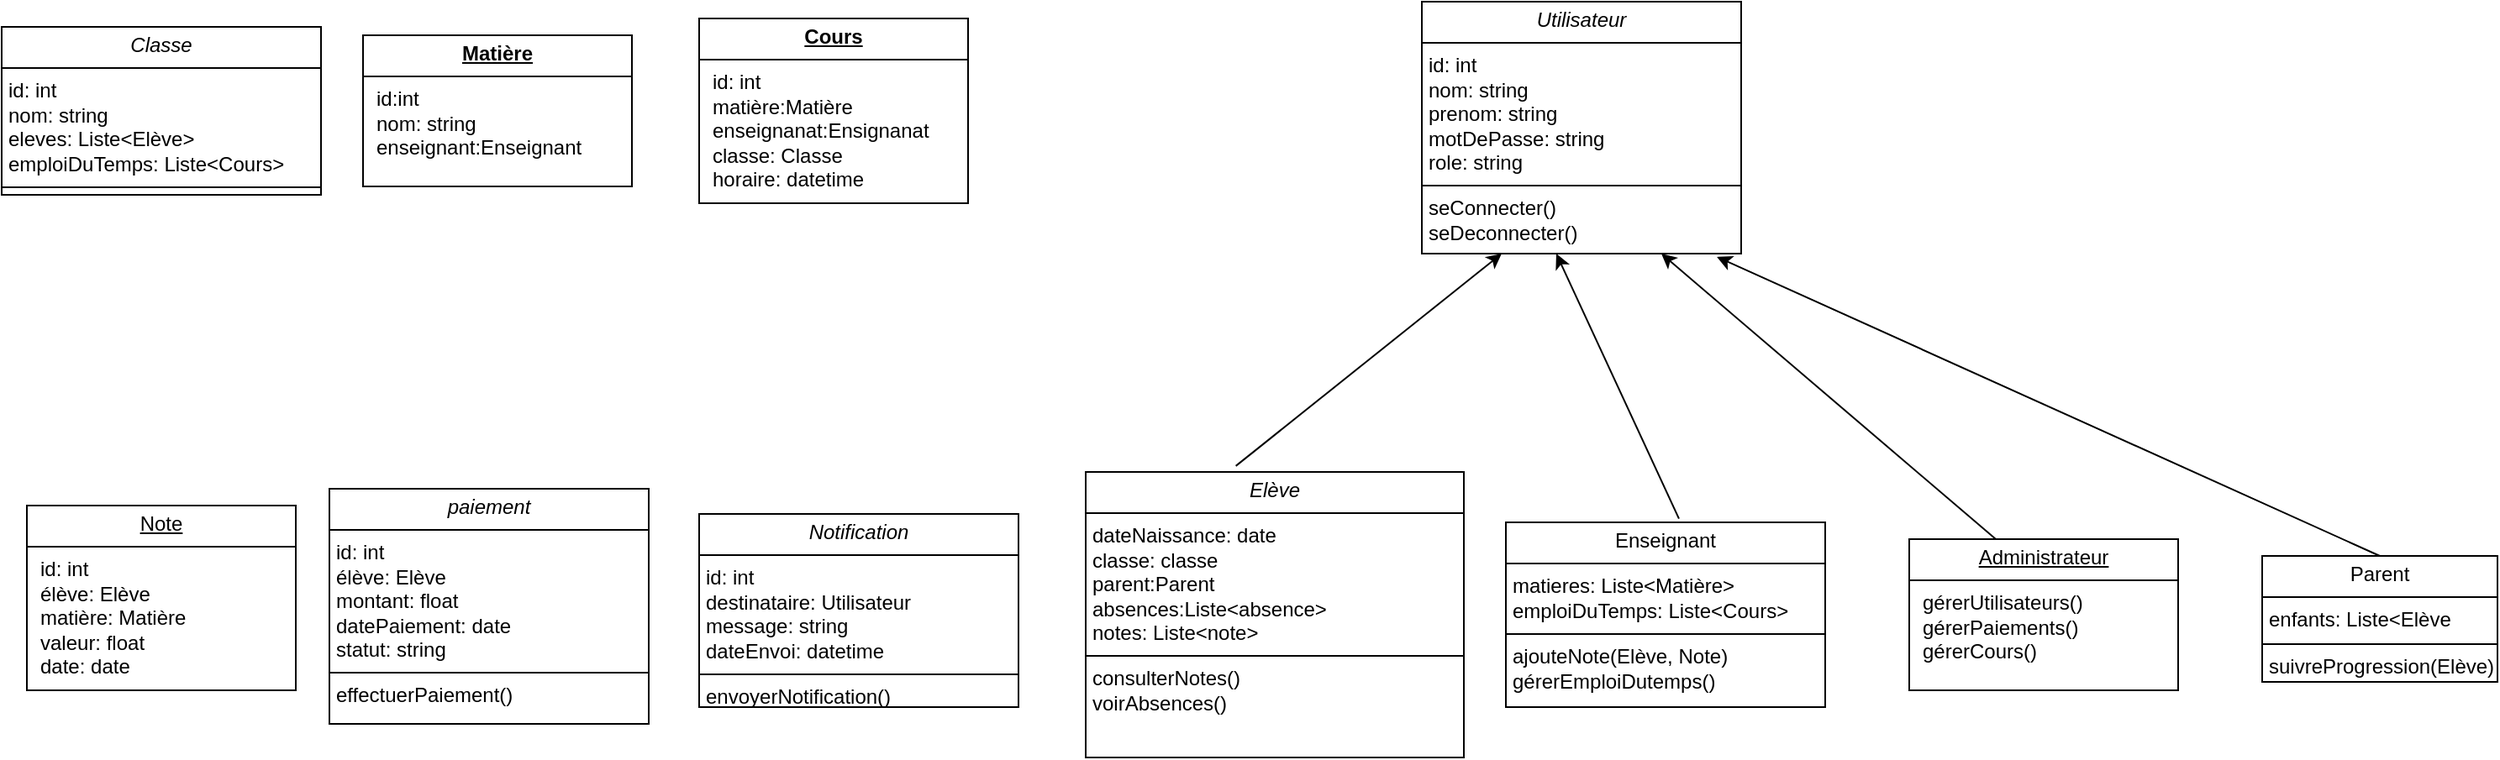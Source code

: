 <mxfile version="26.0.14">
  <diagram name="Page-1" id="mCx4_riMjHcpxNPDdCWb">
    <mxGraphModel dx="3176" dy="1680" grid="1" gridSize="10" guides="1" tooltips="1" connect="1" arrows="1" fold="1" page="1" pageScale="1" pageWidth="827" pageHeight="1169" math="0" shadow="0">
      <root>
        <mxCell id="0" />
        <mxCell id="1" parent="0" />
        <mxCell id="vdfo7cDpkttGuEd5kcCd-14" value="&lt;p style=&quot;margin:0px;margin-top:4px;text-align:center;text-decoration:underline;&quot;&gt;&lt;b&gt;Matière&lt;/b&gt;&lt;/p&gt;&lt;hr size=&quot;1&quot; style=&quot;border-style:solid;&quot;&gt;&lt;p style=&quot;margin:0px;margin-left:8px;&quot;&gt;id:int&lt;br&gt;nom: string&lt;br&gt;enseignant:Enseignant&lt;/p&gt;" style="verticalAlign=top;align=left;overflow=fill;html=1;whiteSpace=wrap;" vertex="1" parent="1">
          <mxGeometry x="230" y="70" width="160" height="90" as="geometry" />
        </mxCell>
        <mxCell id="vdfo7cDpkttGuEd5kcCd-19" value="&lt;p style=&quot;margin:0px;margin-top:4px;text-align:center;text-decoration:underline;&quot;&gt;&lt;b&gt;Cours&lt;/b&gt;&lt;/p&gt;&lt;hr size=&quot;1&quot; style=&quot;border-style:solid;&quot;&gt;&lt;p style=&quot;margin:0px;margin-left:8px;&quot;&gt;id: int&lt;/p&gt;&lt;p style=&quot;margin:0px;margin-left:8px;&quot;&gt;matière:Matière&lt;br&gt;enseignanat:Ensignanat&lt;br&gt;classe: Classe&lt;/p&gt;&lt;p style=&quot;margin:0px;margin-left:8px;&quot;&gt;horaire: datetime&lt;/p&gt;" style="verticalAlign=top;align=left;overflow=fill;html=1;whiteSpace=wrap;" vertex="1" parent="1">
          <mxGeometry x="430" y="60" width="160" height="110" as="geometry" />
        </mxCell>
        <mxCell id="vdfo7cDpkttGuEd5kcCd-24" value="&lt;p style=&quot;margin:0px;margin-top:4px;text-align:center;text-decoration:underline;&quot;&gt;Note&lt;/p&gt;&lt;hr size=&quot;1&quot; style=&quot;border-style:solid;&quot;&gt;&lt;p style=&quot;margin:0px;margin-left:8px;&quot;&gt;id: int&lt;/p&gt;&lt;p style=&quot;margin:0px;margin-left:8px;&quot;&gt;élève: Elève&amp;nbsp;&lt;/p&gt;&lt;p style=&quot;margin:0px;margin-left:8px;&quot;&gt;matière: Matière&lt;/p&gt;&lt;p style=&quot;margin:0px;margin-left:8px;&quot;&gt;valeur: float&lt;/p&gt;&lt;p style=&quot;margin:0px;margin-left:8px;&quot;&gt;date: date&lt;br&gt;&lt;br&gt;&lt;/p&gt;" style="verticalAlign=top;align=left;overflow=fill;html=1;whiteSpace=wrap;" vertex="1" parent="1">
          <mxGeometry x="30" y="350" width="160" height="110" as="geometry" />
        </mxCell>
        <mxCell id="vdfo7cDpkttGuEd5kcCd-25" value="&lt;p style=&quot;margin:0px;margin-top:4px;text-align:center;&quot;&gt;&lt;i&gt;paiement&lt;/i&gt;&lt;/p&gt;&lt;hr size=&quot;1&quot; style=&quot;border-style:solid;&quot;&gt;&lt;p style=&quot;margin:0px;margin-left:4px;&quot;&gt;id: int&lt;br&gt;élève: Elève&lt;/p&gt;&lt;p style=&quot;margin:0px;margin-left:4px;&quot;&gt;montant: float&lt;/p&gt;&lt;p style=&quot;margin:0px;margin-left:4px;&quot;&gt;datePaiement: date&lt;/p&gt;&lt;p style=&quot;margin:0px;margin-left:4px;&quot;&gt;statut: string&lt;/p&gt;&lt;hr size=&quot;1&quot; style=&quot;border-style:solid;&quot;&gt;&lt;p style=&quot;margin:0px;margin-left:4px;&quot;&gt;effectuerPaiement()&lt;/p&gt;" style="verticalAlign=top;align=left;overflow=fill;html=1;whiteSpace=wrap;" vertex="1" parent="1">
          <mxGeometry x="210" y="340" width="190" height="140" as="geometry" />
        </mxCell>
        <mxCell id="vdfo7cDpkttGuEd5kcCd-26" value="&lt;p style=&quot;margin:0px;margin-top:4px;text-align:center;&quot;&gt;&lt;i&gt;Notification&lt;/i&gt;&lt;/p&gt;&lt;hr size=&quot;1&quot; style=&quot;border-style:solid;&quot;&gt;&lt;p style=&quot;margin:0px;margin-left:4px;&quot;&gt;id: int&lt;br&gt;destinataire: Utilisateur&lt;/p&gt;&lt;p style=&quot;margin:0px;margin-left:4px;&quot;&gt;message: string&lt;/p&gt;&lt;p style=&quot;margin:0px;margin-left:4px;&quot;&gt;dateEnvoi: datetime&lt;/p&gt;&lt;hr size=&quot;1&quot; style=&quot;border-style:solid;&quot;&gt;&lt;p style=&quot;margin:0px;margin-left:4px;&quot;&gt;envoyerNotification()&lt;/p&gt;" style="verticalAlign=top;align=left;overflow=fill;html=1;whiteSpace=wrap;" vertex="1" parent="1">
          <mxGeometry x="430" y="355" width="190" height="115" as="geometry" />
        </mxCell>
        <mxCell id="vdfo7cDpkttGuEd5kcCd-27" value="&lt;p style=&quot;margin:0px;margin-top:4px;text-align:center;&quot;&gt;&lt;i&gt;Utilisateur&lt;/i&gt;&lt;/p&gt;&lt;hr size=&quot;1&quot; style=&quot;border-style:solid;&quot;&gt;&lt;p style=&quot;margin:0px;margin-left:4px;&quot;&gt;id: int&lt;br&gt;nom: string&lt;/p&gt;&lt;p style=&quot;margin:0px;margin-left:4px;&quot;&gt;prenom: string&lt;/p&gt;&lt;p style=&quot;margin:0px;margin-left:4px;&quot;&gt;motDePasse: string&lt;/p&gt;&lt;p style=&quot;margin:0px;margin-left:4px;&quot;&gt;role: string&lt;/p&gt;&lt;hr size=&quot;1&quot; style=&quot;border-style:solid;&quot;&gt;&lt;p style=&quot;margin:0px;margin-left:4px;&quot;&gt;seConnecter()&lt;br&gt;seDeconnecter()&lt;/p&gt;" style="verticalAlign=top;align=left;overflow=fill;html=1;whiteSpace=wrap;" vertex="1" parent="1">
          <mxGeometry x="860" y="50" width="190" height="150" as="geometry" />
        </mxCell>
        <mxCell id="vdfo7cDpkttGuEd5kcCd-28" value="&lt;p style=&quot;margin:0px;margin-top:4px;text-align:center;&quot;&gt;&lt;i&gt;Elève&lt;/i&gt;&lt;/p&gt;&lt;hr size=&quot;1&quot; style=&quot;border-style:solid;&quot;&gt;&lt;p style=&quot;margin:0px;margin-left:4px;&quot;&gt;dateNaissance: date&lt;br&gt;classe: classe&lt;/p&gt;&lt;p style=&quot;margin:0px;margin-left:4px;&quot;&gt;parent:Parent&lt;/p&gt;&lt;p style=&quot;margin:0px;margin-left:4px;&quot;&gt;absences:Liste&amp;lt;absence&amp;gt;&lt;/p&gt;&lt;p style=&quot;margin:0px;margin-left:4px;&quot;&gt;notes: Liste&amp;lt;note&amp;gt;&lt;/p&gt;&lt;hr size=&quot;1&quot; style=&quot;border-style:solid;&quot;&gt;&lt;p style=&quot;margin:0px;margin-left:4px;&quot;&gt;consulterNotes()&lt;br&gt;voirAbsences()&lt;/p&gt;" style="verticalAlign=top;align=left;overflow=fill;html=1;whiteSpace=wrap;" vertex="1" parent="1">
          <mxGeometry x="660" y="330" width="225" height="170" as="geometry" />
        </mxCell>
        <mxCell id="vdfo7cDpkttGuEd5kcCd-32" value="&lt;p style=&quot;margin:0px;margin-top:4px;text-align:center;&quot;&gt;Enseignant&lt;/p&gt;&lt;hr size=&quot;1&quot; style=&quot;border-style:solid;&quot;&gt;&lt;p style=&quot;margin:0px;margin-left:4px;&quot;&gt;matieres: Liste&amp;lt;Matière&amp;gt;&lt;/p&gt;&lt;p style=&quot;margin:0px;margin-left:4px;&quot;&gt;emploiDuTemps: Liste&amp;lt;Cours&amp;gt;&lt;/p&gt;&lt;hr size=&quot;1&quot; style=&quot;border-style:solid;&quot;&gt;&lt;p style=&quot;margin:0px;margin-left:4px;&quot;&gt;ajouteNote(Elève, Note)&lt;/p&gt;&lt;p style=&quot;margin:0px;margin-left:4px;&quot;&gt;gérerEmploiDutemps()&lt;/p&gt;" style="verticalAlign=top;align=left;overflow=fill;html=1;whiteSpace=wrap;" vertex="1" parent="1">
          <mxGeometry x="910" y="360" width="190" height="110" as="geometry" />
        </mxCell>
        <mxCell id="vdfo7cDpkttGuEd5kcCd-33" value="" style="endArrow=classic;html=1;rounded=0;exitX=0.542;exitY=-0.02;exitDx=0;exitDy=0;exitPerimeter=0;entryX=0.421;entryY=1;entryDx=0;entryDy=0;entryPerimeter=0;" edge="1" parent="1" source="vdfo7cDpkttGuEd5kcCd-32" target="vdfo7cDpkttGuEd5kcCd-27">
          <mxGeometry width="50" height="50" relative="1" as="geometry">
            <mxPoint x="380" y="590" as="sourcePoint" />
            <mxPoint x="930" y="180" as="targetPoint" />
          </mxGeometry>
        </mxCell>
        <mxCell id="vdfo7cDpkttGuEd5kcCd-46" value="&lt;p style=&quot;margin:0px;margin-top:4px;text-align:center;text-decoration:underline;&quot;&gt;Administrateur&lt;/p&gt;&lt;hr size=&quot;1&quot; style=&quot;border-style:solid;&quot;&gt;&lt;p style=&quot;margin:0px;margin-left:8px;&quot;&gt;gérerUtilisateurs()&lt;br&gt;gérerPaiements()&lt;br&gt;gérerCours()&lt;/p&gt;" style="verticalAlign=top;align=left;overflow=fill;html=1;whiteSpace=wrap;" vertex="1" parent="1">
          <mxGeometry x="1150" y="370" width="160" height="90" as="geometry" />
        </mxCell>
        <mxCell id="vdfo7cDpkttGuEd5kcCd-48" value="" style="endArrow=classic;html=1;rounded=0;exitX=0.321;exitY=-0.001;exitDx=0;exitDy=0;exitPerimeter=0;entryX=0.75;entryY=1;entryDx=0;entryDy=0;" edge="1" parent="1" source="vdfo7cDpkttGuEd5kcCd-46" target="vdfo7cDpkttGuEd5kcCd-27">
          <mxGeometry width="50" height="50" relative="1" as="geometry">
            <mxPoint x="460" y="670" as="sourcePoint" />
            <mxPoint x="750" y="340" as="targetPoint" />
          </mxGeometry>
        </mxCell>
        <mxCell id="vdfo7cDpkttGuEd5kcCd-82" value="&lt;p style=&quot;margin:0px;margin-top:4px;text-align:center;&quot;&gt;Parent&lt;/p&gt;&lt;hr size=&quot;1&quot; style=&quot;border-style:solid;&quot;&gt;&lt;p style=&quot;margin:0px;margin-left:4px;&quot;&gt;enfants: Liste&amp;lt;Elève&lt;/p&gt;&lt;hr size=&quot;1&quot; style=&quot;border-style:solid;&quot;&gt;&lt;p style=&quot;margin:0px;margin-left:4px;&quot;&gt;suivreProgression(Elève)&lt;/p&gt;" style="verticalAlign=top;align=left;overflow=fill;html=1;whiteSpace=wrap;" vertex="1" parent="1">
          <mxGeometry x="1360" y="380" width="140" height="75" as="geometry" />
        </mxCell>
        <mxCell id="vdfo7cDpkttGuEd5kcCd-83" value="" style="endArrow=classic;html=1;rounded=0;entryX=0.924;entryY=1.013;entryDx=0;entryDy=0;exitX=0.5;exitY=0;exitDx=0;exitDy=0;entryPerimeter=0;" edge="1" parent="1" source="vdfo7cDpkttGuEd5kcCd-82" target="vdfo7cDpkttGuEd5kcCd-27">
          <mxGeometry width="50" height="50" relative="1" as="geometry">
            <mxPoint x="740" y="690" as="sourcePoint" />
            <mxPoint x="420" y="750" as="targetPoint" />
          </mxGeometry>
        </mxCell>
        <mxCell id="vdfo7cDpkttGuEd5kcCd-85" value="" style="endArrow=classic;html=1;rounded=0;entryX=0.25;entryY=1;entryDx=0;entryDy=0;exitX=0.397;exitY=-0.021;exitDx=0;exitDy=0;exitPerimeter=0;" edge="1" parent="1" source="vdfo7cDpkttGuEd5kcCd-28" target="vdfo7cDpkttGuEd5kcCd-27">
          <mxGeometry width="50" height="50" relative="1" as="geometry">
            <mxPoint x="720" y="350" as="sourcePoint" />
            <mxPoint x="770" y="300" as="targetPoint" />
          </mxGeometry>
        </mxCell>
        <mxCell id="vdfo7cDpkttGuEd5kcCd-86" value="&lt;p style=&quot;margin:0px;margin-top:4px;text-align:center;&quot;&gt;&lt;i&gt;Classe&lt;/i&gt;&lt;/p&gt;&lt;hr size=&quot;1&quot; style=&quot;border-style:solid;&quot;&gt;&lt;p style=&quot;margin:0px;margin-left:4px;&quot;&gt;id: int&lt;br&gt;nom: string&lt;/p&gt;&lt;p style=&quot;margin:0px;margin-left:4px;&quot;&gt;eleves: Liste&amp;lt;Elève&amp;gt;&lt;/p&gt;&lt;p style=&quot;margin:0px;margin-left:4px;&quot;&gt;emploiDuTemps: Liste&amp;lt;Cours&amp;gt;&lt;/p&gt;&lt;hr size=&quot;1&quot; style=&quot;border-style:solid;&quot;&gt;&lt;p style=&quot;margin:0px;margin-left:4px;&quot;&gt;&lt;br&gt;&lt;/p&gt;" style="verticalAlign=top;align=left;overflow=fill;html=1;whiteSpace=wrap;" vertex="1" parent="1">
          <mxGeometry x="15" y="65" width="190" height="100" as="geometry" />
        </mxCell>
      </root>
    </mxGraphModel>
  </diagram>
</mxfile>
